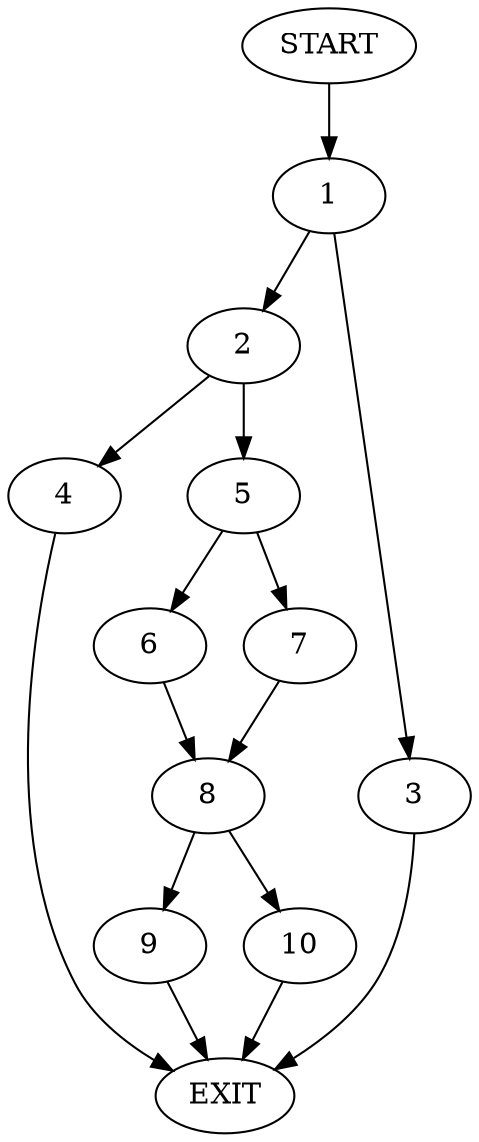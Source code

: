 digraph {
0 [label="START"]
11 [label="EXIT"]
0 -> 1
1 -> 2
1 -> 3
2 -> 4
2 -> 5
3 -> 11
5 -> 6
5 -> 7
4 -> 11
7 -> 8
6 -> 8
8 -> 9
8 -> 10
10 -> 11
9 -> 11
}
